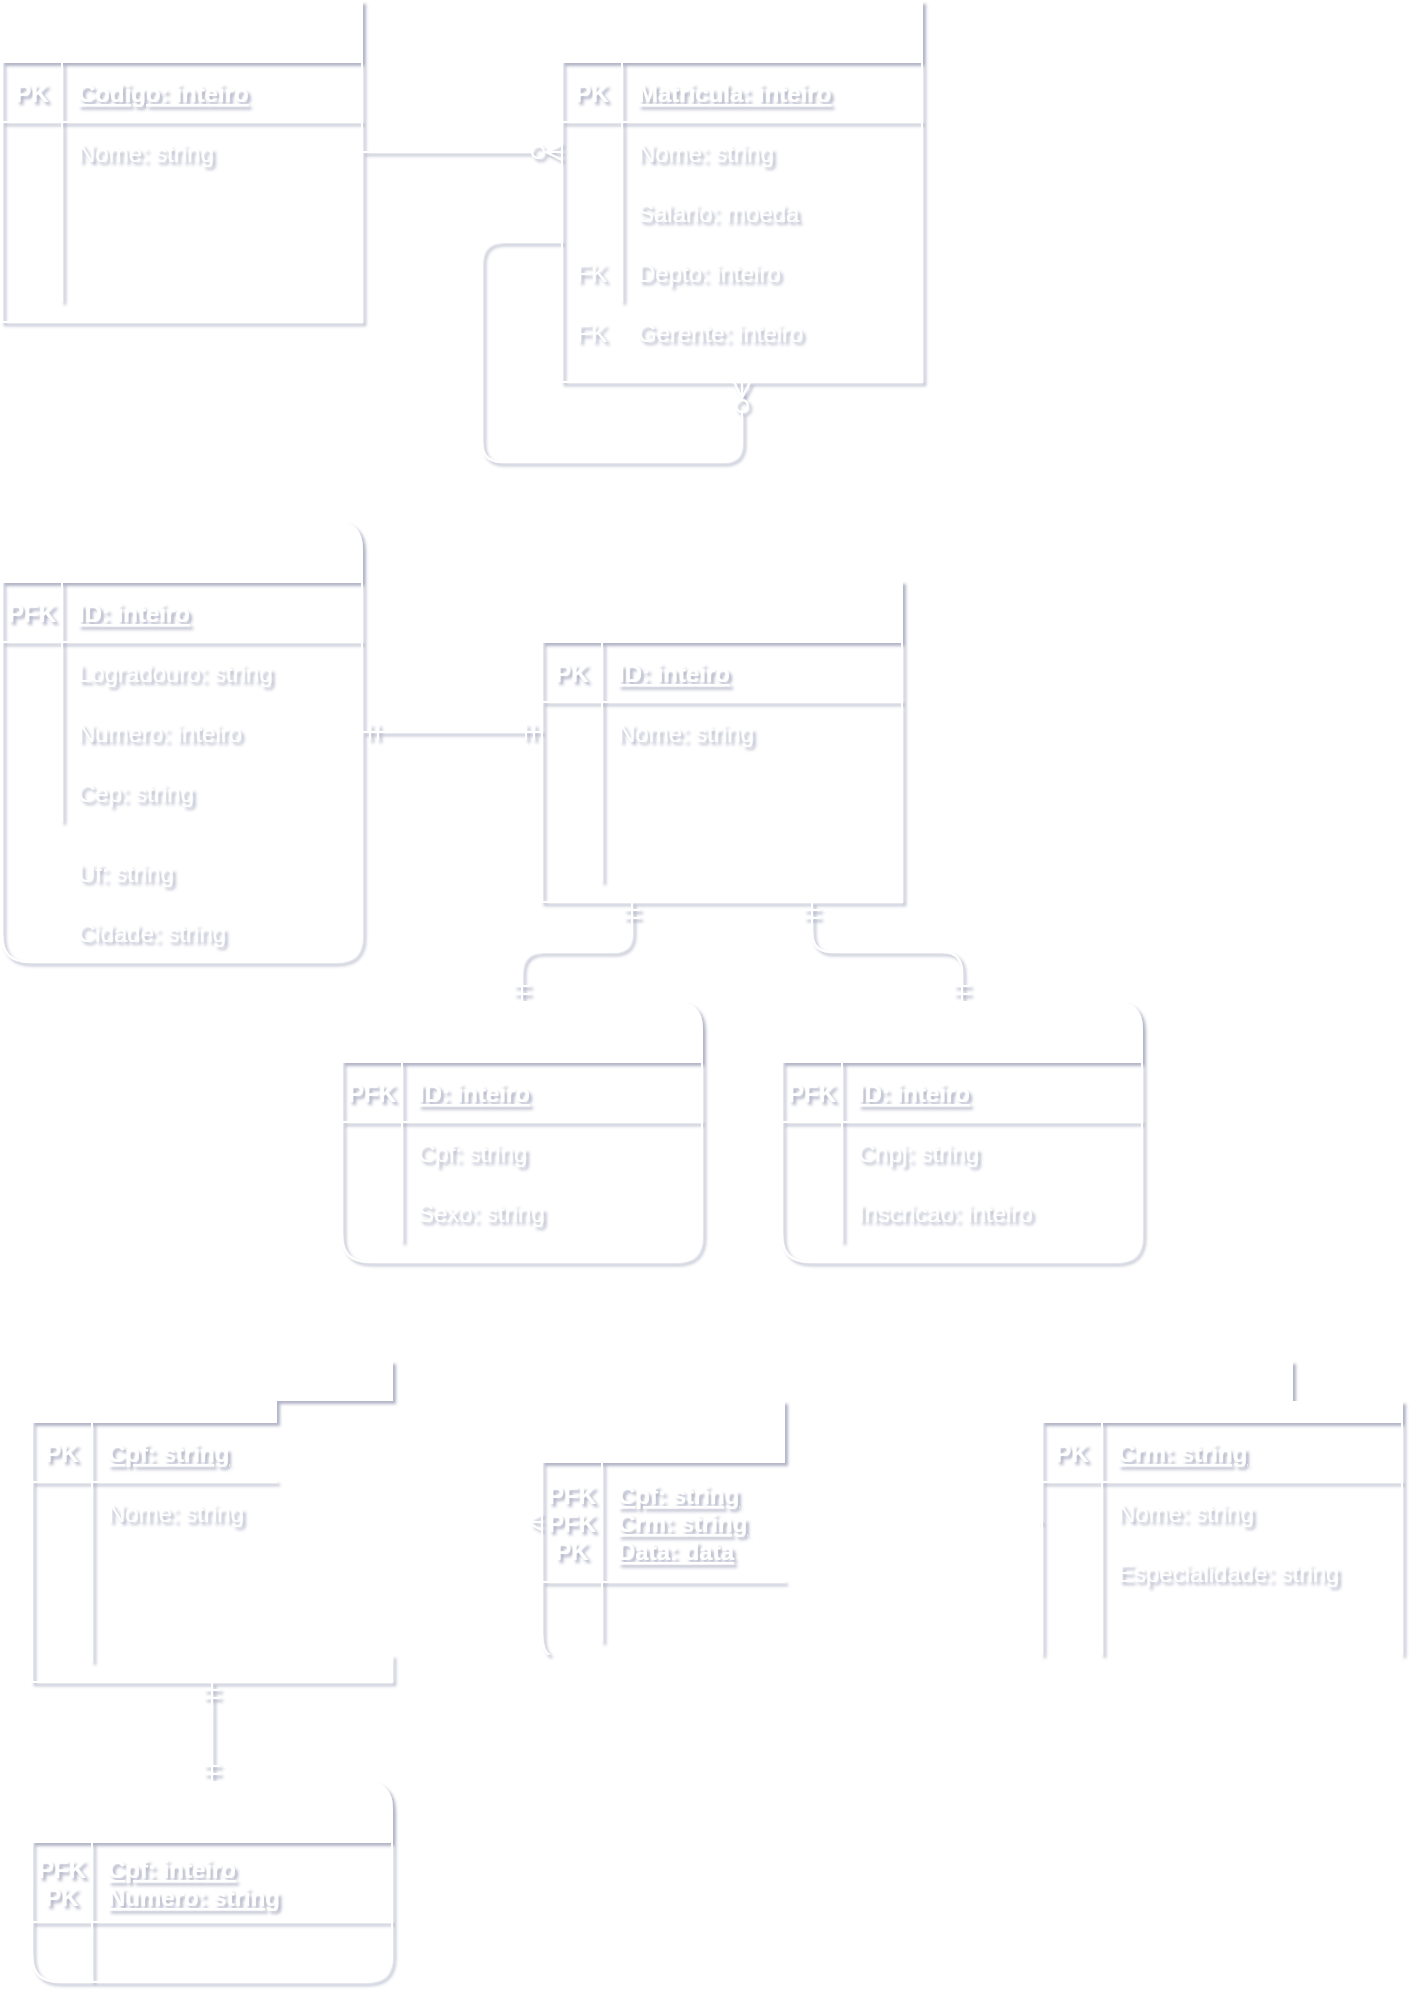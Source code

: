 <mxfile version="15.5.8" type="github">
  <diagram id="R2lEEEUBdFMjLlhIrx00" name="Page-1">
    <mxGraphModel dx="760" dy="457" grid="1" gridSize="10" guides="1" tooltips="1" connect="1" arrows="1" fold="1" page="1" pageScale="1" pageWidth="850" pageHeight="1100" math="0" shadow="1" extFonts="Permanent Marker^https://fonts.googleapis.com/css?family=Permanent+Marker">
      <root>
        <mxCell id="0" />
        <mxCell id="1" parent="0" />
        <mxCell id="eKidTHq2oTZ9op9PyYR--29" value="Departamento" style="shape=table;startSize=30;container=1;collapsible=1;childLayout=tableLayout;fixedRows=1;rowLines=0;fontStyle=1;align=center;resizeLast=1;rounded=0;sketch=0;strokeColor=#FFFFFF;fontColor=#FFFFFF;" vertex="1" parent="1">
          <mxGeometry x="30" y="20" width="180" height="160" as="geometry" />
        </mxCell>
        <mxCell id="eKidTHq2oTZ9op9PyYR--30" value="" style="shape=partialRectangle;collapsible=0;dropTarget=0;pointerEvents=0;fillColor=none;top=0;left=0;bottom=1;right=0;points=[[0,0.5],[1,0.5]];portConstraint=eastwest;rounded=0;sketch=0;strokeColor=#FFFFFF;" vertex="1" parent="eKidTHq2oTZ9op9PyYR--29">
          <mxGeometry y="30" width="180" height="30" as="geometry" />
        </mxCell>
        <mxCell id="eKidTHq2oTZ9op9PyYR--31" value="PK" style="shape=partialRectangle;connectable=0;fillColor=none;top=0;left=0;bottom=0;right=0;fontStyle=1;overflow=hidden;rounded=0;sketch=0;fontColor=#FFFFFF;" vertex="1" parent="eKidTHq2oTZ9op9PyYR--30">
          <mxGeometry width="30" height="30" as="geometry">
            <mxRectangle width="30" height="30" as="alternateBounds" />
          </mxGeometry>
        </mxCell>
        <mxCell id="eKidTHq2oTZ9op9PyYR--32" value="Codigo: inteiro" style="shape=partialRectangle;connectable=0;fillColor=none;top=0;left=0;bottom=0;right=0;align=left;spacingLeft=6;fontStyle=5;overflow=hidden;rounded=0;sketch=0;fontColor=#FFFFFF;" vertex="1" parent="eKidTHq2oTZ9op9PyYR--30">
          <mxGeometry x="30" width="150" height="30" as="geometry">
            <mxRectangle width="150" height="30" as="alternateBounds" />
          </mxGeometry>
        </mxCell>
        <mxCell id="eKidTHq2oTZ9op9PyYR--33" value="" style="shape=partialRectangle;collapsible=0;dropTarget=0;pointerEvents=0;fillColor=none;top=0;left=0;bottom=0;right=0;points=[[0,0.5],[1,0.5]];portConstraint=eastwest;rounded=0;sketch=0;" vertex="1" parent="eKidTHq2oTZ9op9PyYR--29">
          <mxGeometry y="60" width="180" height="30" as="geometry" />
        </mxCell>
        <mxCell id="eKidTHq2oTZ9op9PyYR--34" value="" style="shape=partialRectangle;connectable=0;fillColor=none;top=0;left=0;bottom=0;right=0;editable=1;overflow=hidden;rounded=0;sketch=0;" vertex="1" parent="eKidTHq2oTZ9op9PyYR--33">
          <mxGeometry width="30" height="30" as="geometry">
            <mxRectangle width="30" height="30" as="alternateBounds" />
          </mxGeometry>
        </mxCell>
        <mxCell id="eKidTHq2oTZ9op9PyYR--35" value="Nome: string" style="shape=partialRectangle;connectable=0;fillColor=none;top=0;left=0;bottom=0;right=0;align=left;spacingLeft=6;overflow=hidden;rounded=0;sketch=0;fontColor=#FFFFFF;" vertex="1" parent="eKidTHq2oTZ9op9PyYR--33">
          <mxGeometry x="30" width="150" height="30" as="geometry">
            <mxRectangle width="150" height="30" as="alternateBounds" />
          </mxGeometry>
        </mxCell>
        <mxCell id="eKidTHq2oTZ9op9PyYR--36" value="" style="shape=partialRectangle;collapsible=0;dropTarget=0;pointerEvents=0;fillColor=none;top=0;left=0;bottom=0;right=0;points=[[0,0.5],[1,0.5]];portConstraint=eastwest;rounded=0;sketch=0;" vertex="1" parent="eKidTHq2oTZ9op9PyYR--29">
          <mxGeometry y="90" width="180" height="30" as="geometry" />
        </mxCell>
        <mxCell id="eKidTHq2oTZ9op9PyYR--37" value="" style="shape=partialRectangle;connectable=0;fillColor=none;top=0;left=0;bottom=0;right=0;editable=1;overflow=hidden;rounded=0;sketch=0;" vertex="1" parent="eKidTHq2oTZ9op9PyYR--36">
          <mxGeometry width="30" height="30" as="geometry">
            <mxRectangle width="30" height="30" as="alternateBounds" />
          </mxGeometry>
        </mxCell>
        <mxCell id="eKidTHq2oTZ9op9PyYR--38" value="" style="shape=partialRectangle;connectable=0;fillColor=none;top=0;left=0;bottom=0;right=0;align=left;spacingLeft=6;overflow=hidden;rounded=0;sketch=0;fontColor=#FFFFFF;" vertex="1" parent="eKidTHq2oTZ9op9PyYR--36">
          <mxGeometry x="30" width="150" height="30" as="geometry">
            <mxRectangle width="150" height="30" as="alternateBounds" />
          </mxGeometry>
        </mxCell>
        <mxCell id="eKidTHq2oTZ9op9PyYR--39" value="" style="shape=partialRectangle;collapsible=0;dropTarget=0;pointerEvents=0;fillColor=none;top=0;left=0;bottom=0;right=0;points=[[0,0.5],[1,0.5]];portConstraint=eastwest;rounded=0;sketch=0;" vertex="1" parent="eKidTHq2oTZ9op9PyYR--29">
          <mxGeometry y="120" width="180" height="30" as="geometry" />
        </mxCell>
        <mxCell id="eKidTHq2oTZ9op9PyYR--40" value="" style="shape=partialRectangle;connectable=0;fillColor=none;top=0;left=0;bottom=0;right=0;editable=1;overflow=hidden;rounded=0;sketch=0;" vertex="1" parent="eKidTHq2oTZ9op9PyYR--39">
          <mxGeometry width="30" height="30" as="geometry">
            <mxRectangle width="30" height="30" as="alternateBounds" />
          </mxGeometry>
        </mxCell>
        <mxCell id="eKidTHq2oTZ9op9PyYR--41" value="" style="shape=partialRectangle;connectable=0;fillColor=none;top=0;left=0;bottom=0;right=0;align=left;spacingLeft=6;overflow=hidden;rounded=0;sketch=0;fontColor=#FFFFFF;" vertex="1" parent="eKidTHq2oTZ9op9PyYR--39">
          <mxGeometry x="30" width="150" height="30" as="geometry">
            <mxRectangle width="150" height="30" as="alternateBounds" />
          </mxGeometry>
        </mxCell>
        <mxCell id="eKidTHq2oTZ9op9PyYR--42" value="Funcionario" style="shape=table;startSize=30;container=1;collapsible=1;childLayout=tableLayout;fixedRows=1;rowLines=0;fontStyle=1;align=center;resizeLast=1;rounded=0;sketch=0;strokeColor=#FFFFFF;fontColor=#FFFFFF;" vertex="1" parent="1">
          <mxGeometry x="310" y="20" width="180" height="190" as="geometry" />
        </mxCell>
        <mxCell id="eKidTHq2oTZ9op9PyYR--43" value="" style="shape=partialRectangle;collapsible=0;dropTarget=0;pointerEvents=0;fillColor=none;top=0;left=0;bottom=1;right=0;points=[[0,0.5],[1,0.5]];portConstraint=eastwest;rounded=0;sketch=0;strokeColor=#FFFFFF;" vertex="1" parent="eKidTHq2oTZ9op9PyYR--42">
          <mxGeometry y="30" width="180" height="30" as="geometry" />
        </mxCell>
        <mxCell id="eKidTHq2oTZ9op9PyYR--44" value="PK" style="shape=partialRectangle;connectable=0;fillColor=none;top=0;left=0;bottom=0;right=0;fontStyle=1;overflow=hidden;rounded=0;sketch=0;fontColor=#FFFFFF;" vertex="1" parent="eKidTHq2oTZ9op9PyYR--43">
          <mxGeometry width="30" height="30" as="geometry">
            <mxRectangle width="30" height="30" as="alternateBounds" />
          </mxGeometry>
        </mxCell>
        <mxCell id="eKidTHq2oTZ9op9PyYR--45" value="Matricula: inteiro" style="shape=partialRectangle;connectable=0;fillColor=none;top=0;left=0;bottom=0;right=0;align=left;spacingLeft=6;fontStyle=5;overflow=hidden;rounded=0;sketch=0;fontColor=#FFFFFF;" vertex="1" parent="eKidTHq2oTZ9op9PyYR--43">
          <mxGeometry x="30" width="150" height="30" as="geometry">
            <mxRectangle width="150" height="30" as="alternateBounds" />
          </mxGeometry>
        </mxCell>
        <mxCell id="eKidTHq2oTZ9op9PyYR--46" value="" style="shape=partialRectangle;collapsible=0;dropTarget=0;pointerEvents=0;fillColor=none;top=0;left=0;bottom=0;right=0;points=[[0,0.5],[1,0.5]];portConstraint=eastwest;rounded=0;sketch=0;" vertex="1" parent="eKidTHq2oTZ9op9PyYR--42">
          <mxGeometry y="60" width="180" height="30" as="geometry" />
        </mxCell>
        <mxCell id="eKidTHq2oTZ9op9PyYR--47" value="" style="shape=partialRectangle;connectable=0;fillColor=none;top=0;left=0;bottom=0;right=0;editable=1;overflow=hidden;rounded=0;sketch=0;" vertex="1" parent="eKidTHq2oTZ9op9PyYR--46">
          <mxGeometry width="30" height="30" as="geometry">
            <mxRectangle width="30" height="30" as="alternateBounds" />
          </mxGeometry>
        </mxCell>
        <mxCell id="eKidTHq2oTZ9op9PyYR--48" value="Nome: string" style="shape=partialRectangle;connectable=0;fillColor=none;top=0;left=0;bottom=0;right=0;align=left;spacingLeft=6;overflow=hidden;rounded=0;sketch=0;fontColor=#FFFFFF;" vertex="1" parent="eKidTHq2oTZ9op9PyYR--46">
          <mxGeometry x="30" width="150" height="30" as="geometry">
            <mxRectangle width="150" height="30" as="alternateBounds" />
          </mxGeometry>
        </mxCell>
        <mxCell id="eKidTHq2oTZ9op9PyYR--49" value="" style="shape=partialRectangle;collapsible=0;dropTarget=0;pointerEvents=0;fillColor=none;top=0;left=0;bottom=0;right=0;points=[[0,0.5],[1,0.5]];portConstraint=eastwest;rounded=0;sketch=0;" vertex="1" parent="eKidTHq2oTZ9op9PyYR--42">
          <mxGeometry y="90" width="180" height="30" as="geometry" />
        </mxCell>
        <mxCell id="eKidTHq2oTZ9op9PyYR--50" value="" style="shape=partialRectangle;connectable=0;fillColor=none;top=0;left=0;bottom=0;right=0;editable=1;overflow=hidden;rounded=0;sketch=0;" vertex="1" parent="eKidTHq2oTZ9op9PyYR--49">
          <mxGeometry width="30" height="30" as="geometry">
            <mxRectangle width="30" height="30" as="alternateBounds" />
          </mxGeometry>
        </mxCell>
        <mxCell id="eKidTHq2oTZ9op9PyYR--51" value="Salario: moeda" style="shape=partialRectangle;connectable=0;fillColor=none;top=0;left=0;bottom=0;right=0;align=left;spacingLeft=6;overflow=hidden;rounded=0;sketch=0;fontColor=#FFFFFF;" vertex="1" parent="eKidTHq2oTZ9op9PyYR--49">
          <mxGeometry x="30" width="150" height="30" as="geometry">
            <mxRectangle width="150" height="30" as="alternateBounds" />
          </mxGeometry>
        </mxCell>
        <mxCell id="eKidTHq2oTZ9op9PyYR--52" value="" style="shape=partialRectangle;collapsible=0;dropTarget=0;pointerEvents=0;fillColor=none;top=0;left=0;bottom=0;right=0;points=[[0,0.5],[1,0.5]];portConstraint=eastwest;rounded=0;sketch=0;" vertex="1" parent="eKidTHq2oTZ9op9PyYR--42">
          <mxGeometry y="120" width="180" height="30" as="geometry" />
        </mxCell>
        <mxCell id="eKidTHq2oTZ9op9PyYR--53" value="" style="shape=partialRectangle;connectable=0;fillColor=none;top=0;left=0;bottom=0;right=0;editable=1;overflow=hidden;rounded=0;sketch=0;" vertex="1" parent="eKidTHq2oTZ9op9PyYR--52">
          <mxGeometry width="30" height="30" as="geometry">
            <mxRectangle width="30" height="30" as="alternateBounds" />
          </mxGeometry>
        </mxCell>
        <mxCell id="eKidTHq2oTZ9op9PyYR--54" value="Depto: inteiro" style="shape=partialRectangle;connectable=0;fillColor=none;top=0;left=0;bottom=0;right=0;align=left;spacingLeft=6;overflow=hidden;rounded=0;sketch=0;fontColor=#FFFFFF;" vertex="1" parent="eKidTHq2oTZ9op9PyYR--52">
          <mxGeometry x="30" width="150" height="30" as="geometry">
            <mxRectangle width="150" height="30" as="alternateBounds" />
          </mxGeometry>
        </mxCell>
        <mxCell id="eKidTHq2oTZ9op9PyYR--55" value="" style="edgeStyle=entityRelationEdgeStyle;fontSize=12;html=1;endArrow=ERzeroToMany;rounded=1;sketch=0;fontColor=#FFFFFF;curved=0;strokeColor=#FFFFFF;exitX=1;exitY=0.5;exitDx=0;exitDy=0;entryX=0;entryY=0.5;entryDx=0;entryDy=0;endFill=0;" edge="1" parent="1" source="eKidTHq2oTZ9op9PyYR--33" target="eKidTHq2oTZ9op9PyYR--46">
          <mxGeometry width="100" height="100" relative="1" as="geometry">
            <mxPoint x="240" y="140" as="sourcePoint" />
            <mxPoint x="340" y="40" as="targetPoint" />
          </mxGeometry>
        </mxCell>
        <mxCell id="eKidTHq2oTZ9op9PyYR--56" value="FK" style="shape=partialRectangle;connectable=0;fillColor=none;top=0;left=0;bottom=0;right=0;fontStyle=0;overflow=hidden;rounded=0;sketch=0;fontColor=#FFFFFF;" vertex="1" parent="1">
          <mxGeometry x="310" y="140" width="30" height="30" as="geometry">
            <mxRectangle width="30" height="30" as="alternateBounds" />
          </mxGeometry>
        </mxCell>
        <mxCell id="eKidTHq2oTZ9op9PyYR--57" value="" style="edgeStyle=orthogonalEdgeStyle;fontSize=12;html=1;endArrow=ERzeroToMany;rounded=1;sketch=0;fontColor=#FFFFFF;strokeColor=#FFFFFF;entryX=0.5;entryY=1;entryDx=0;entryDy=0;endFill=0;" edge="1" parent="1" target="eKidTHq2oTZ9op9PyYR--42">
          <mxGeometry width="100" height="100" relative="1" as="geometry">
            <mxPoint x="310" y="140" as="sourcePoint" />
            <mxPoint x="390" y="220" as="targetPoint" />
            <Array as="points">
              <mxPoint x="270" y="140" />
              <mxPoint x="270" y="250" />
              <mxPoint x="400" y="250" />
            </Array>
          </mxGeometry>
        </mxCell>
        <mxCell id="eKidTHq2oTZ9op9PyYR--58" value="Gerente: inteiro" style="shape=partialRectangle;connectable=0;fillColor=none;top=0;left=0;bottom=0;right=0;align=left;spacingLeft=6;overflow=hidden;rounded=0;sketch=0;fontColor=#FFFFFF;" vertex="1" parent="1">
          <mxGeometry x="340" y="170" width="150" height="30" as="geometry">
            <mxRectangle width="150" height="30" as="alternateBounds" />
          </mxGeometry>
        </mxCell>
        <mxCell id="eKidTHq2oTZ9op9PyYR--59" value="FK" style="shape=partialRectangle;connectable=0;fillColor=none;top=0;left=0;bottom=0;right=0;fontStyle=0;overflow=hidden;rounded=0;sketch=0;fontColor=#FFFFFF;" vertex="1" parent="1">
          <mxGeometry x="310" y="170" width="30" height="30" as="geometry">
            <mxRectangle width="30" height="30" as="alternateBounds" />
          </mxGeometry>
        </mxCell>
        <mxCell id="eKidTHq2oTZ9op9PyYR--60" value="Endereco" style="shape=table;startSize=30;container=1;collapsible=1;childLayout=tableLayout;fixedRows=1;rowLines=0;fontStyle=1;align=center;resizeLast=1;rounded=1;sketch=0;strokeColor=#FFFFFF;fontColor=#FFFFFF;" vertex="1" parent="1">
          <mxGeometry x="30" y="280" width="180" height="220" as="geometry" />
        </mxCell>
        <mxCell id="eKidTHq2oTZ9op9PyYR--61" value="" style="shape=partialRectangle;collapsible=0;dropTarget=0;pointerEvents=0;fillColor=none;top=0;left=0;bottom=1;right=0;points=[[0,0.5],[1,0.5]];portConstraint=eastwest;rounded=0;sketch=0;strokeColor=#FFFFFF;" vertex="1" parent="eKidTHq2oTZ9op9PyYR--60">
          <mxGeometry y="30" width="180" height="30" as="geometry" />
        </mxCell>
        <mxCell id="eKidTHq2oTZ9op9PyYR--62" value="PFK" style="shape=partialRectangle;connectable=0;fillColor=none;top=0;left=0;bottom=0;right=0;fontStyle=1;overflow=hidden;rounded=0;sketch=0;fontColor=#FFFFFF;" vertex="1" parent="eKidTHq2oTZ9op9PyYR--61">
          <mxGeometry width="30" height="30" as="geometry">
            <mxRectangle width="30" height="30" as="alternateBounds" />
          </mxGeometry>
        </mxCell>
        <mxCell id="eKidTHq2oTZ9op9PyYR--63" value="ID: inteiro" style="shape=partialRectangle;connectable=0;fillColor=none;top=0;left=0;bottom=0;right=0;align=left;spacingLeft=6;fontStyle=5;overflow=hidden;rounded=0;sketch=0;fontColor=#FFFFFF;" vertex="1" parent="eKidTHq2oTZ9op9PyYR--61">
          <mxGeometry x="30" width="150" height="30" as="geometry">
            <mxRectangle width="150" height="30" as="alternateBounds" />
          </mxGeometry>
        </mxCell>
        <mxCell id="eKidTHq2oTZ9op9PyYR--64" value="" style="shape=partialRectangle;collapsible=0;dropTarget=0;pointerEvents=0;fillColor=none;top=0;left=0;bottom=0;right=0;points=[[0,0.5],[1,0.5]];portConstraint=eastwest;rounded=0;sketch=0;" vertex="1" parent="eKidTHq2oTZ9op9PyYR--60">
          <mxGeometry y="60" width="180" height="30" as="geometry" />
        </mxCell>
        <mxCell id="eKidTHq2oTZ9op9PyYR--65" value="" style="shape=partialRectangle;connectable=0;fillColor=none;top=0;left=0;bottom=0;right=0;editable=1;overflow=hidden;rounded=0;sketch=0;" vertex="1" parent="eKidTHq2oTZ9op9PyYR--64">
          <mxGeometry width="30" height="30" as="geometry">
            <mxRectangle width="30" height="30" as="alternateBounds" />
          </mxGeometry>
        </mxCell>
        <mxCell id="eKidTHq2oTZ9op9PyYR--66" value="Logradouro: string" style="shape=partialRectangle;connectable=0;fillColor=none;top=0;left=0;bottom=0;right=0;align=left;spacingLeft=6;overflow=hidden;rounded=0;sketch=0;fontColor=#FFFFFF;" vertex="1" parent="eKidTHq2oTZ9op9PyYR--64">
          <mxGeometry x="30" width="150" height="30" as="geometry">
            <mxRectangle width="150" height="30" as="alternateBounds" />
          </mxGeometry>
        </mxCell>
        <mxCell id="eKidTHq2oTZ9op9PyYR--67" value="" style="shape=partialRectangle;collapsible=0;dropTarget=0;pointerEvents=0;fillColor=none;top=0;left=0;bottom=0;right=0;points=[[0,0.5],[1,0.5]];portConstraint=eastwest;rounded=0;sketch=0;" vertex="1" parent="eKidTHq2oTZ9op9PyYR--60">
          <mxGeometry y="90" width="180" height="30" as="geometry" />
        </mxCell>
        <mxCell id="eKidTHq2oTZ9op9PyYR--68" value="" style="shape=partialRectangle;connectable=0;fillColor=none;top=0;left=0;bottom=0;right=0;editable=1;overflow=hidden;rounded=0;sketch=0;" vertex="1" parent="eKidTHq2oTZ9op9PyYR--67">
          <mxGeometry width="30" height="30" as="geometry">
            <mxRectangle width="30" height="30" as="alternateBounds" />
          </mxGeometry>
        </mxCell>
        <mxCell id="eKidTHq2oTZ9op9PyYR--69" value="Numero: inteiro" style="shape=partialRectangle;connectable=0;fillColor=none;top=0;left=0;bottom=0;right=0;align=left;spacingLeft=6;overflow=hidden;rounded=0;sketch=0;fontColor=#FFFFFF;" vertex="1" parent="eKidTHq2oTZ9op9PyYR--67">
          <mxGeometry x="30" width="150" height="30" as="geometry">
            <mxRectangle width="150" height="30" as="alternateBounds" />
          </mxGeometry>
        </mxCell>
        <mxCell id="eKidTHq2oTZ9op9PyYR--70" value="" style="shape=partialRectangle;collapsible=0;dropTarget=0;pointerEvents=0;fillColor=none;top=0;left=0;bottom=0;right=0;points=[[0,0.5],[1,0.5]];portConstraint=eastwest;rounded=0;sketch=0;" vertex="1" parent="eKidTHq2oTZ9op9PyYR--60">
          <mxGeometry y="120" width="180" height="30" as="geometry" />
        </mxCell>
        <mxCell id="eKidTHq2oTZ9op9PyYR--71" value="" style="shape=partialRectangle;connectable=0;fillColor=none;top=0;left=0;bottom=0;right=0;editable=1;overflow=hidden;rounded=0;sketch=0;" vertex="1" parent="eKidTHq2oTZ9op9PyYR--70">
          <mxGeometry width="30" height="30" as="geometry">
            <mxRectangle width="30" height="30" as="alternateBounds" />
          </mxGeometry>
        </mxCell>
        <mxCell id="eKidTHq2oTZ9op9PyYR--72" value="Cep: string" style="shape=partialRectangle;connectable=0;fillColor=none;top=0;left=0;bottom=0;right=0;align=left;spacingLeft=6;overflow=hidden;rounded=0;sketch=0;fontColor=#FFFFFF;" vertex="1" parent="eKidTHq2oTZ9op9PyYR--70">
          <mxGeometry x="30" width="150" height="30" as="geometry">
            <mxRectangle width="150" height="30" as="alternateBounds" />
          </mxGeometry>
        </mxCell>
        <mxCell id="eKidTHq2oTZ9op9PyYR--73" value="Uf: string" style="shape=partialRectangle;connectable=0;fillColor=none;top=0;left=0;bottom=0;right=0;align=left;spacingLeft=6;overflow=hidden;rounded=0;sketch=0;fontColor=#FFFFFF;" vertex="1" parent="1">
          <mxGeometry x="60" y="440" width="150" height="30" as="geometry">
            <mxRectangle width="150" height="30" as="alternateBounds" />
          </mxGeometry>
        </mxCell>
        <mxCell id="eKidTHq2oTZ9op9PyYR--74" value="Cidade: string" style="shape=partialRectangle;connectable=0;fillColor=none;top=0;left=0;bottom=0;right=0;align=left;spacingLeft=6;overflow=hidden;rounded=0;sketch=0;fontColor=#FFFFFF;" vertex="1" parent="1">
          <mxGeometry x="60" y="470" width="150" height="30" as="geometry">
            <mxRectangle width="150" height="30" as="alternateBounds" />
          </mxGeometry>
        </mxCell>
        <mxCell id="eKidTHq2oTZ9op9PyYR--76" value="Pessoa" style="shape=table;startSize=30;container=1;collapsible=1;childLayout=tableLayout;fixedRows=1;rowLines=0;fontStyle=1;align=center;resizeLast=1;rounded=0;sketch=0;strokeColor=#FFFFFF;fontColor=#FFFFFF;" vertex="1" parent="1">
          <mxGeometry x="300" y="310" width="180" height="160" as="geometry" />
        </mxCell>
        <mxCell id="eKidTHq2oTZ9op9PyYR--77" value="" style="shape=partialRectangle;collapsible=0;dropTarget=0;pointerEvents=0;fillColor=none;top=0;left=0;bottom=1;right=0;points=[[0,0.5],[1,0.5]];portConstraint=eastwest;rounded=0;sketch=0;strokeColor=#FFFFFF;" vertex="1" parent="eKidTHq2oTZ9op9PyYR--76">
          <mxGeometry y="30" width="180" height="30" as="geometry" />
        </mxCell>
        <mxCell id="eKidTHq2oTZ9op9PyYR--78" value="PK" style="shape=partialRectangle;connectable=0;fillColor=none;top=0;left=0;bottom=0;right=0;fontStyle=1;overflow=hidden;rounded=0;sketch=0;fontColor=#FFFFFF;" vertex="1" parent="eKidTHq2oTZ9op9PyYR--77">
          <mxGeometry width="30" height="30" as="geometry">
            <mxRectangle width="30" height="30" as="alternateBounds" />
          </mxGeometry>
        </mxCell>
        <mxCell id="eKidTHq2oTZ9op9PyYR--79" value="ID: inteiro" style="shape=partialRectangle;connectable=0;fillColor=none;top=0;left=0;bottom=0;right=0;align=left;spacingLeft=6;fontStyle=5;overflow=hidden;rounded=0;sketch=0;fontColor=#FFFFFF;" vertex="1" parent="eKidTHq2oTZ9op9PyYR--77">
          <mxGeometry x="30" width="150" height="30" as="geometry">
            <mxRectangle width="150" height="30" as="alternateBounds" />
          </mxGeometry>
        </mxCell>
        <mxCell id="eKidTHq2oTZ9op9PyYR--80" value="" style="shape=partialRectangle;collapsible=0;dropTarget=0;pointerEvents=0;fillColor=none;top=0;left=0;bottom=0;right=0;points=[[0,0.5],[1,0.5]];portConstraint=eastwest;rounded=0;sketch=0;" vertex="1" parent="eKidTHq2oTZ9op9PyYR--76">
          <mxGeometry y="60" width="180" height="30" as="geometry" />
        </mxCell>
        <mxCell id="eKidTHq2oTZ9op9PyYR--81" value="" style="shape=partialRectangle;connectable=0;fillColor=none;top=0;left=0;bottom=0;right=0;editable=1;overflow=hidden;rounded=0;sketch=0;" vertex="1" parent="eKidTHq2oTZ9op9PyYR--80">
          <mxGeometry width="30" height="30" as="geometry">
            <mxRectangle width="30" height="30" as="alternateBounds" />
          </mxGeometry>
        </mxCell>
        <mxCell id="eKidTHq2oTZ9op9PyYR--82" value="Nome: string" style="shape=partialRectangle;connectable=0;fillColor=none;top=0;left=0;bottom=0;right=0;align=left;spacingLeft=6;overflow=hidden;rounded=0;sketch=0;fontColor=#FFFFFF;" vertex="1" parent="eKidTHq2oTZ9op9PyYR--80">
          <mxGeometry x="30" width="150" height="30" as="geometry">
            <mxRectangle width="150" height="30" as="alternateBounds" />
          </mxGeometry>
        </mxCell>
        <mxCell id="eKidTHq2oTZ9op9PyYR--83" value="" style="shape=partialRectangle;collapsible=0;dropTarget=0;pointerEvents=0;fillColor=none;top=0;left=0;bottom=0;right=0;points=[[0,0.5],[1,0.5]];portConstraint=eastwest;rounded=0;sketch=0;" vertex="1" parent="eKidTHq2oTZ9op9PyYR--76">
          <mxGeometry y="90" width="180" height="30" as="geometry" />
        </mxCell>
        <mxCell id="eKidTHq2oTZ9op9PyYR--84" value="" style="shape=partialRectangle;connectable=0;fillColor=none;top=0;left=0;bottom=0;right=0;editable=1;overflow=hidden;rounded=0;sketch=0;" vertex="1" parent="eKidTHq2oTZ9op9PyYR--83">
          <mxGeometry width="30" height="30" as="geometry">
            <mxRectangle width="30" height="30" as="alternateBounds" />
          </mxGeometry>
        </mxCell>
        <mxCell id="eKidTHq2oTZ9op9PyYR--85" value="" style="shape=partialRectangle;connectable=0;fillColor=none;top=0;left=0;bottom=0;right=0;align=left;spacingLeft=6;overflow=hidden;rounded=0;sketch=0;fontColor=#FFFFFF;" vertex="1" parent="eKidTHq2oTZ9op9PyYR--83">
          <mxGeometry x="30" width="150" height="30" as="geometry">
            <mxRectangle width="150" height="30" as="alternateBounds" />
          </mxGeometry>
        </mxCell>
        <mxCell id="eKidTHq2oTZ9op9PyYR--86" value="" style="shape=partialRectangle;collapsible=0;dropTarget=0;pointerEvents=0;fillColor=none;top=0;left=0;bottom=0;right=0;points=[[0,0.5],[1,0.5]];portConstraint=eastwest;rounded=0;sketch=0;" vertex="1" parent="eKidTHq2oTZ9op9PyYR--76">
          <mxGeometry y="120" width="180" height="30" as="geometry" />
        </mxCell>
        <mxCell id="eKidTHq2oTZ9op9PyYR--87" value="" style="shape=partialRectangle;connectable=0;fillColor=none;top=0;left=0;bottom=0;right=0;editable=1;overflow=hidden;rounded=0;sketch=0;" vertex="1" parent="eKidTHq2oTZ9op9PyYR--86">
          <mxGeometry width="30" height="30" as="geometry">
            <mxRectangle width="30" height="30" as="alternateBounds" />
          </mxGeometry>
        </mxCell>
        <mxCell id="eKidTHq2oTZ9op9PyYR--88" value="" style="shape=partialRectangle;connectable=0;fillColor=none;top=0;left=0;bottom=0;right=0;align=left;spacingLeft=6;overflow=hidden;rounded=0;sketch=0;fontColor=#FFFFFF;" vertex="1" parent="eKidTHq2oTZ9op9PyYR--86">
          <mxGeometry x="30" width="150" height="30" as="geometry">
            <mxRectangle width="150" height="30" as="alternateBounds" />
          </mxGeometry>
        </mxCell>
        <mxCell id="eKidTHq2oTZ9op9PyYR--89" value="" style="edgeStyle=entityRelationEdgeStyle;fontSize=12;html=1;endArrow=ERmandOne;startArrow=ERmandOne;rounded=1;sketch=0;fontColor=#FFFFFF;strokeColor=#FFFFFF;exitX=1;exitY=0.5;exitDx=0;exitDy=0;" edge="1" parent="1" source="eKidTHq2oTZ9op9PyYR--67" target="eKidTHq2oTZ9op9PyYR--80">
          <mxGeometry width="100" height="100" relative="1" as="geometry">
            <mxPoint x="90" y="330" as="sourcePoint" />
            <mxPoint x="190" y="230" as="targetPoint" />
          </mxGeometry>
        </mxCell>
        <mxCell id="eKidTHq2oTZ9op9PyYR--90" value="Fisica" style="shape=table;startSize=30;container=1;collapsible=1;childLayout=tableLayout;fixedRows=1;rowLines=0;fontStyle=1;align=center;resizeLast=1;rounded=1;sketch=0;strokeColor=#FFFFFF;fontColor=#FFFFFF;" vertex="1" parent="1">
          <mxGeometry x="200" y="520" width="180" height="130" as="geometry" />
        </mxCell>
        <mxCell id="eKidTHq2oTZ9op9PyYR--91" value="" style="shape=partialRectangle;collapsible=0;dropTarget=0;pointerEvents=0;fillColor=none;top=0;left=0;bottom=1;right=0;points=[[0,0.5],[1,0.5]];portConstraint=eastwest;rounded=0;sketch=0;strokeColor=#FFFFFF;" vertex="1" parent="eKidTHq2oTZ9op9PyYR--90">
          <mxGeometry y="30" width="180" height="30" as="geometry" />
        </mxCell>
        <mxCell id="eKidTHq2oTZ9op9PyYR--92" value="PFK" style="shape=partialRectangle;connectable=0;fillColor=none;top=0;left=0;bottom=0;right=0;fontStyle=1;overflow=hidden;rounded=0;sketch=0;fontColor=#FFFFFF;" vertex="1" parent="eKidTHq2oTZ9op9PyYR--91">
          <mxGeometry width="30" height="30" as="geometry">
            <mxRectangle width="30" height="30" as="alternateBounds" />
          </mxGeometry>
        </mxCell>
        <mxCell id="eKidTHq2oTZ9op9PyYR--93" value="ID: inteiro" style="shape=partialRectangle;connectable=0;fillColor=none;top=0;left=0;bottom=0;right=0;align=left;spacingLeft=6;fontStyle=5;overflow=hidden;rounded=0;sketch=0;fontColor=#FFFFFF;" vertex="1" parent="eKidTHq2oTZ9op9PyYR--91">
          <mxGeometry x="30" width="150" height="30" as="geometry">
            <mxRectangle width="150" height="30" as="alternateBounds" />
          </mxGeometry>
        </mxCell>
        <mxCell id="eKidTHq2oTZ9op9PyYR--94" value="" style="shape=partialRectangle;collapsible=0;dropTarget=0;pointerEvents=0;fillColor=none;top=0;left=0;bottom=0;right=0;points=[[0,0.5],[1,0.5]];portConstraint=eastwest;rounded=0;sketch=0;" vertex="1" parent="eKidTHq2oTZ9op9PyYR--90">
          <mxGeometry y="60" width="180" height="30" as="geometry" />
        </mxCell>
        <mxCell id="eKidTHq2oTZ9op9PyYR--95" value="" style="shape=partialRectangle;connectable=0;fillColor=none;top=0;left=0;bottom=0;right=0;editable=1;overflow=hidden;rounded=0;sketch=0;" vertex="1" parent="eKidTHq2oTZ9op9PyYR--94">
          <mxGeometry width="30" height="30" as="geometry">
            <mxRectangle width="30" height="30" as="alternateBounds" />
          </mxGeometry>
        </mxCell>
        <mxCell id="eKidTHq2oTZ9op9PyYR--96" value="Cpf: string" style="shape=partialRectangle;connectable=0;fillColor=none;top=0;left=0;bottom=0;right=0;align=left;spacingLeft=6;overflow=hidden;rounded=0;sketch=0;fontColor=#FFFFFF;" vertex="1" parent="eKidTHq2oTZ9op9PyYR--94">
          <mxGeometry x="30" width="150" height="30" as="geometry">
            <mxRectangle width="150" height="30" as="alternateBounds" />
          </mxGeometry>
        </mxCell>
        <mxCell id="eKidTHq2oTZ9op9PyYR--97" value="" style="shape=partialRectangle;collapsible=0;dropTarget=0;pointerEvents=0;fillColor=none;top=0;left=0;bottom=0;right=0;points=[[0,0.5],[1,0.5]];portConstraint=eastwest;rounded=0;sketch=0;" vertex="1" parent="eKidTHq2oTZ9op9PyYR--90">
          <mxGeometry y="90" width="180" height="30" as="geometry" />
        </mxCell>
        <mxCell id="eKidTHq2oTZ9op9PyYR--98" value="" style="shape=partialRectangle;connectable=0;fillColor=none;top=0;left=0;bottom=0;right=0;editable=1;overflow=hidden;rounded=0;sketch=0;" vertex="1" parent="eKidTHq2oTZ9op9PyYR--97">
          <mxGeometry width="30" height="30" as="geometry">
            <mxRectangle width="30" height="30" as="alternateBounds" />
          </mxGeometry>
        </mxCell>
        <mxCell id="eKidTHq2oTZ9op9PyYR--99" value="Sexo: string" style="shape=partialRectangle;connectable=0;fillColor=none;top=0;left=0;bottom=0;right=0;align=left;spacingLeft=6;overflow=hidden;rounded=0;sketch=0;fontColor=#FFFFFF;" vertex="1" parent="eKidTHq2oTZ9op9PyYR--97">
          <mxGeometry x="30" width="150" height="30" as="geometry">
            <mxRectangle width="150" height="30" as="alternateBounds" />
          </mxGeometry>
        </mxCell>
        <mxCell id="eKidTHq2oTZ9op9PyYR--103" value="Juridica" style="shape=table;startSize=30;container=1;collapsible=1;childLayout=tableLayout;fixedRows=1;rowLines=0;fontStyle=1;align=center;resizeLast=1;rounded=1;sketch=0;strokeColor=#FFFFFF;fontColor=#FFFFFF;" vertex="1" parent="1">
          <mxGeometry x="420" y="520" width="180" height="130" as="geometry" />
        </mxCell>
        <mxCell id="eKidTHq2oTZ9op9PyYR--104" value="" style="shape=partialRectangle;collapsible=0;dropTarget=0;pointerEvents=0;fillColor=none;top=0;left=0;bottom=1;right=0;points=[[0,0.5],[1,0.5]];portConstraint=eastwest;rounded=0;sketch=0;strokeColor=#FFFFFF;" vertex="1" parent="eKidTHq2oTZ9op9PyYR--103">
          <mxGeometry y="30" width="180" height="30" as="geometry" />
        </mxCell>
        <mxCell id="eKidTHq2oTZ9op9PyYR--105" value="PFK" style="shape=partialRectangle;connectable=0;fillColor=none;top=0;left=0;bottom=0;right=0;fontStyle=1;overflow=hidden;rounded=0;sketch=0;fontColor=#FFFFFF;" vertex="1" parent="eKidTHq2oTZ9op9PyYR--104">
          <mxGeometry width="30" height="30" as="geometry">
            <mxRectangle width="30" height="30" as="alternateBounds" />
          </mxGeometry>
        </mxCell>
        <mxCell id="eKidTHq2oTZ9op9PyYR--106" value="ID: inteiro" style="shape=partialRectangle;connectable=0;fillColor=none;top=0;left=0;bottom=0;right=0;align=left;spacingLeft=6;fontStyle=5;overflow=hidden;rounded=0;sketch=0;fontColor=#FFFFFF;" vertex="1" parent="eKidTHq2oTZ9op9PyYR--104">
          <mxGeometry x="30" width="150" height="30" as="geometry">
            <mxRectangle width="150" height="30" as="alternateBounds" />
          </mxGeometry>
        </mxCell>
        <mxCell id="eKidTHq2oTZ9op9PyYR--107" value="" style="shape=partialRectangle;collapsible=0;dropTarget=0;pointerEvents=0;fillColor=none;top=0;left=0;bottom=0;right=0;points=[[0,0.5],[1,0.5]];portConstraint=eastwest;rounded=0;sketch=0;" vertex="1" parent="eKidTHq2oTZ9op9PyYR--103">
          <mxGeometry y="60" width="180" height="30" as="geometry" />
        </mxCell>
        <mxCell id="eKidTHq2oTZ9op9PyYR--108" value="" style="shape=partialRectangle;connectable=0;fillColor=none;top=0;left=0;bottom=0;right=0;editable=1;overflow=hidden;rounded=0;sketch=0;" vertex="1" parent="eKidTHq2oTZ9op9PyYR--107">
          <mxGeometry width="30" height="30" as="geometry">
            <mxRectangle width="30" height="30" as="alternateBounds" />
          </mxGeometry>
        </mxCell>
        <mxCell id="eKidTHq2oTZ9op9PyYR--109" value="Cnpj: string" style="shape=partialRectangle;connectable=0;fillColor=none;top=0;left=0;bottom=0;right=0;align=left;spacingLeft=6;overflow=hidden;rounded=0;sketch=0;fontColor=#FFFFFF;" vertex="1" parent="eKidTHq2oTZ9op9PyYR--107">
          <mxGeometry x="30" width="150" height="30" as="geometry">
            <mxRectangle width="150" height="30" as="alternateBounds" />
          </mxGeometry>
        </mxCell>
        <mxCell id="eKidTHq2oTZ9op9PyYR--110" value="" style="shape=partialRectangle;collapsible=0;dropTarget=0;pointerEvents=0;fillColor=none;top=0;left=0;bottom=0;right=0;points=[[0,0.5],[1,0.5]];portConstraint=eastwest;rounded=0;sketch=0;" vertex="1" parent="eKidTHq2oTZ9op9PyYR--103">
          <mxGeometry y="90" width="180" height="30" as="geometry" />
        </mxCell>
        <mxCell id="eKidTHq2oTZ9op9PyYR--111" value="" style="shape=partialRectangle;connectable=0;fillColor=none;top=0;left=0;bottom=0;right=0;editable=1;overflow=hidden;rounded=0;sketch=0;" vertex="1" parent="eKidTHq2oTZ9op9PyYR--110">
          <mxGeometry width="30" height="30" as="geometry">
            <mxRectangle width="30" height="30" as="alternateBounds" />
          </mxGeometry>
        </mxCell>
        <mxCell id="eKidTHq2oTZ9op9PyYR--112" value="Inscricao: inteiro" style="shape=partialRectangle;connectable=0;fillColor=none;top=0;left=0;bottom=0;right=0;align=left;spacingLeft=6;overflow=hidden;rounded=0;sketch=0;fontColor=#FFFFFF;" vertex="1" parent="eKidTHq2oTZ9op9PyYR--110">
          <mxGeometry x="30" width="150" height="30" as="geometry">
            <mxRectangle width="150" height="30" as="alternateBounds" />
          </mxGeometry>
        </mxCell>
        <mxCell id="eKidTHq2oTZ9op9PyYR--116" value="" style="fontSize=12;html=1;endArrow=ERmandOne;startArrow=ERmandOne;rounded=1;sketch=0;fontColor=#FFFFFF;strokeColor=#FFFFFF;exitX=0.5;exitY=0;exitDx=0;exitDy=0;entryX=0.25;entryY=1;entryDx=0;entryDy=0;edgeStyle=orthogonalEdgeStyle;" edge="1" parent="1" source="eKidTHq2oTZ9op9PyYR--90" target="eKidTHq2oTZ9op9PyYR--76">
          <mxGeometry width="100" height="100" relative="1" as="geometry">
            <mxPoint x="240" y="484.66" as="sourcePoint" />
            <mxPoint x="330" y="484.66" as="targetPoint" />
          </mxGeometry>
        </mxCell>
        <mxCell id="eKidTHq2oTZ9op9PyYR--117" value="" style="edgeStyle=orthogonalEdgeStyle;fontSize=12;html=1;endArrow=ERmandOne;startArrow=ERmandOne;rounded=1;sketch=0;fontColor=#FFFFFF;strokeColor=#FFFFFF;exitX=0.75;exitY=1;exitDx=0;exitDy=0;entryX=0.5;entryY=0;entryDx=0;entryDy=0;" edge="1" parent="1" source="eKidTHq2oTZ9op9PyYR--76" target="eKidTHq2oTZ9op9PyYR--103">
          <mxGeometry width="100" height="100" relative="1" as="geometry">
            <mxPoint x="465" y="499.31" as="sourcePoint" />
            <mxPoint x="555" y="499.31" as="targetPoint" />
          </mxGeometry>
        </mxCell>
        <mxCell id="eKidTHq2oTZ9op9PyYR--166" style="edgeStyle=none;rounded=1;sketch=0;orthogonalLoop=1;jettySize=auto;html=1;entryX=0;entryY=0.5;entryDx=0;entryDy=0;fontColor=#FFFFFF;endArrow=ERzeroToMany;endFill=0;strokeColor=#FFFFFF;" edge="1" parent="1" source="eKidTHq2oTZ9op9PyYR--118" target="eKidTHq2oTZ9op9PyYR--157">
          <mxGeometry relative="1" as="geometry" />
        </mxCell>
        <mxCell id="eKidTHq2oTZ9op9PyYR--118" value="Paciente" style="shape=table;startSize=30;container=1;collapsible=1;childLayout=tableLayout;fixedRows=1;rowLines=0;fontStyle=1;align=center;resizeLast=1;rounded=0;sketch=0;strokeColor=#FFFFFF;fontColor=#FFFFFF;" vertex="1" parent="1">
          <mxGeometry x="45" y="700" width="180" height="160" as="geometry" />
        </mxCell>
        <mxCell id="eKidTHq2oTZ9op9PyYR--119" value="" style="shape=partialRectangle;collapsible=0;dropTarget=0;pointerEvents=0;fillColor=none;top=0;left=0;bottom=1;right=0;points=[[0,0.5],[1,0.5]];portConstraint=eastwest;rounded=0;sketch=0;strokeColor=#FFFFFF;" vertex="1" parent="eKidTHq2oTZ9op9PyYR--118">
          <mxGeometry y="30" width="180" height="30" as="geometry" />
        </mxCell>
        <mxCell id="eKidTHq2oTZ9op9PyYR--120" value="PK" style="shape=partialRectangle;connectable=0;fillColor=none;top=0;left=0;bottom=0;right=0;fontStyle=1;overflow=hidden;rounded=0;sketch=0;fontColor=#FFFFFF;" vertex="1" parent="eKidTHq2oTZ9op9PyYR--119">
          <mxGeometry width="30" height="30" as="geometry">
            <mxRectangle width="30" height="30" as="alternateBounds" />
          </mxGeometry>
        </mxCell>
        <mxCell id="eKidTHq2oTZ9op9PyYR--121" value="Cpf: string" style="shape=partialRectangle;connectable=0;fillColor=none;top=0;left=0;bottom=0;right=0;align=left;spacingLeft=6;fontStyle=5;overflow=hidden;rounded=0;sketch=0;fontColor=#FFFFFF;" vertex="1" parent="eKidTHq2oTZ9op9PyYR--119">
          <mxGeometry x="30" width="150" height="30" as="geometry">
            <mxRectangle width="150" height="30" as="alternateBounds" />
          </mxGeometry>
        </mxCell>
        <mxCell id="eKidTHq2oTZ9op9PyYR--122" value="" style="shape=partialRectangle;collapsible=0;dropTarget=0;pointerEvents=0;fillColor=none;top=0;left=0;bottom=0;right=0;points=[[0,0.5],[1,0.5]];portConstraint=eastwest;rounded=0;sketch=0;" vertex="1" parent="eKidTHq2oTZ9op9PyYR--118">
          <mxGeometry y="60" width="180" height="30" as="geometry" />
        </mxCell>
        <mxCell id="eKidTHq2oTZ9op9PyYR--123" value="" style="shape=partialRectangle;connectable=0;fillColor=none;top=0;left=0;bottom=0;right=0;editable=1;overflow=hidden;rounded=0;sketch=0;" vertex="1" parent="eKidTHq2oTZ9op9PyYR--122">
          <mxGeometry width="30" height="30" as="geometry">
            <mxRectangle width="30" height="30" as="alternateBounds" />
          </mxGeometry>
        </mxCell>
        <mxCell id="eKidTHq2oTZ9op9PyYR--124" value="Nome: string" style="shape=partialRectangle;connectable=0;fillColor=none;top=0;left=0;bottom=0;right=0;align=left;spacingLeft=6;overflow=hidden;rounded=0;sketch=0;fontColor=#FFFFFF;" vertex="1" parent="eKidTHq2oTZ9op9PyYR--122">
          <mxGeometry x="30" width="150" height="30" as="geometry">
            <mxRectangle width="150" height="30" as="alternateBounds" />
          </mxGeometry>
        </mxCell>
        <mxCell id="eKidTHq2oTZ9op9PyYR--125" value="" style="shape=partialRectangle;collapsible=0;dropTarget=0;pointerEvents=0;fillColor=none;top=0;left=0;bottom=0;right=0;points=[[0,0.5],[1,0.5]];portConstraint=eastwest;rounded=0;sketch=0;" vertex="1" parent="eKidTHq2oTZ9op9PyYR--118">
          <mxGeometry y="90" width="180" height="30" as="geometry" />
        </mxCell>
        <mxCell id="eKidTHq2oTZ9op9PyYR--126" value="" style="shape=partialRectangle;connectable=0;fillColor=none;top=0;left=0;bottom=0;right=0;editable=1;overflow=hidden;rounded=0;sketch=0;" vertex="1" parent="eKidTHq2oTZ9op9PyYR--125">
          <mxGeometry width="30" height="30" as="geometry">
            <mxRectangle width="30" height="30" as="alternateBounds" />
          </mxGeometry>
        </mxCell>
        <mxCell id="eKidTHq2oTZ9op9PyYR--127" value="" style="shape=partialRectangle;connectable=0;fillColor=none;top=0;left=0;bottom=0;right=0;align=left;spacingLeft=6;overflow=hidden;rounded=0;sketch=0;fontColor=#FFFFFF;" vertex="1" parent="eKidTHq2oTZ9op9PyYR--125">
          <mxGeometry x="30" width="150" height="30" as="geometry">
            <mxRectangle width="150" height="30" as="alternateBounds" />
          </mxGeometry>
        </mxCell>
        <mxCell id="eKidTHq2oTZ9op9PyYR--128" value="" style="shape=partialRectangle;collapsible=0;dropTarget=0;pointerEvents=0;fillColor=none;top=0;left=0;bottom=0;right=0;points=[[0,0.5],[1,0.5]];portConstraint=eastwest;rounded=0;sketch=0;" vertex="1" parent="eKidTHq2oTZ9op9PyYR--118">
          <mxGeometry y="120" width="180" height="30" as="geometry" />
        </mxCell>
        <mxCell id="eKidTHq2oTZ9op9PyYR--129" value="" style="shape=partialRectangle;connectable=0;fillColor=none;top=0;left=0;bottom=0;right=0;editable=1;overflow=hidden;rounded=0;sketch=0;" vertex="1" parent="eKidTHq2oTZ9op9PyYR--128">
          <mxGeometry width="30" height="30" as="geometry">
            <mxRectangle width="30" height="30" as="alternateBounds" />
          </mxGeometry>
        </mxCell>
        <mxCell id="eKidTHq2oTZ9op9PyYR--130" value="" style="shape=partialRectangle;connectable=0;fillColor=none;top=0;left=0;bottom=0;right=0;align=left;spacingLeft=6;overflow=hidden;rounded=0;sketch=0;fontColor=#FFFFFF;" vertex="1" parent="eKidTHq2oTZ9op9PyYR--128">
          <mxGeometry x="30" width="150" height="30" as="geometry">
            <mxRectangle width="150" height="30" as="alternateBounds" />
          </mxGeometry>
        </mxCell>
        <mxCell id="eKidTHq2oTZ9op9PyYR--167" style="edgeStyle=none;rounded=1;sketch=0;orthogonalLoop=1;jettySize=auto;html=1;fontColor=#FFFFFF;endArrow=ERzeroToMany;endFill=0;strokeColor=#FFFFFF;" edge="1" parent="1" source="eKidTHq2oTZ9op9PyYR--131" target="eKidTHq2oTZ9op9PyYR--157">
          <mxGeometry relative="1" as="geometry" />
        </mxCell>
        <mxCell id="eKidTHq2oTZ9op9PyYR--131" value="Medico" style="shape=table;startSize=30;container=1;collapsible=1;childLayout=tableLayout;fixedRows=1;rowLines=0;fontStyle=1;align=center;resizeLast=1;rounded=0;sketch=0;strokeColor=#FFFFFF;fontColor=#FFFFFF;" vertex="1" parent="1">
          <mxGeometry x="550" y="700" width="180" height="160" as="geometry" />
        </mxCell>
        <mxCell id="eKidTHq2oTZ9op9PyYR--132" value="" style="shape=partialRectangle;collapsible=0;dropTarget=0;pointerEvents=0;fillColor=none;top=0;left=0;bottom=1;right=0;points=[[0,0.5],[1,0.5]];portConstraint=eastwest;rounded=0;sketch=0;strokeColor=#FFFFFF;" vertex="1" parent="eKidTHq2oTZ9op9PyYR--131">
          <mxGeometry y="30" width="180" height="30" as="geometry" />
        </mxCell>
        <mxCell id="eKidTHq2oTZ9op9PyYR--133" value="PK" style="shape=partialRectangle;connectable=0;fillColor=none;top=0;left=0;bottom=0;right=0;fontStyle=1;overflow=hidden;rounded=0;sketch=0;fontColor=#FFFFFF;" vertex="1" parent="eKidTHq2oTZ9op9PyYR--132">
          <mxGeometry width="30" height="30" as="geometry">
            <mxRectangle width="30" height="30" as="alternateBounds" />
          </mxGeometry>
        </mxCell>
        <mxCell id="eKidTHq2oTZ9op9PyYR--134" value="Crm: string" style="shape=partialRectangle;connectable=0;fillColor=none;top=0;left=0;bottom=0;right=0;align=left;spacingLeft=6;fontStyle=5;overflow=hidden;rounded=0;sketch=0;fontColor=#FFFFFF;" vertex="1" parent="eKidTHq2oTZ9op9PyYR--132">
          <mxGeometry x="30" width="150" height="30" as="geometry">
            <mxRectangle width="150" height="30" as="alternateBounds" />
          </mxGeometry>
        </mxCell>
        <mxCell id="eKidTHq2oTZ9op9PyYR--135" value="" style="shape=partialRectangle;collapsible=0;dropTarget=0;pointerEvents=0;fillColor=none;top=0;left=0;bottom=0;right=0;points=[[0,0.5],[1,0.5]];portConstraint=eastwest;rounded=0;sketch=0;" vertex="1" parent="eKidTHq2oTZ9op9PyYR--131">
          <mxGeometry y="60" width="180" height="30" as="geometry" />
        </mxCell>
        <mxCell id="eKidTHq2oTZ9op9PyYR--136" value="" style="shape=partialRectangle;connectable=0;fillColor=none;top=0;left=0;bottom=0;right=0;editable=1;overflow=hidden;rounded=0;sketch=0;" vertex="1" parent="eKidTHq2oTZ9op9PyYR--135">
          <mxGeometry width="30" height="30" as="geometry">
            <mxRectangle width="30" height="30" as="alternateBounds" />
          </mxGeometry>
        </mxCell>
        <mxCell id="eKidTHq2oTZ9op9PyYR--137" value="Nome: string" style="shape=partialRectangle;connectable=0;fillColor=none;top=0;left=0;bottom=0;right=0;align=left;spacingLeft=6;overflow=hidden;rounded=0;sketch=0;fontColor=#FFFFFF;" vertex="1" parent="eKidTHq2oTZ9op9PyYR--135">
          <mxGeometry x="30" width="150" height="30" as="geometry">
            <mxRectangle width="150" height="30" as="alternateBounds" />
          </mxGeometry>
        </mxCell>
        <mxCell id="eKidTHq2oTZ9op9PyYR--138" value="" style="shape=partialRectangle;collapsible=0;dropTarget=0;pointerEvents=0;fillColor=none;top=0;left=0;bottom=0;right=0;points=[[0,0.5],[1,0.5]];portConstraint=eastwest;rounded=0;sketch=0;" vertex="1" parent="eKidTHq2oTZ9op9PyYR--131">
          <mxGeometry y="90" width="180" height="30" as="geometry" />
        </mxCell>
        <mxCell id="eKidTHq2oTZ9op9PyYR--139" value="" style="shape=partialRectangle;connectable=0;fillColor=none;top=0;left=0;bottom=0;right=0;editable=1;overflow=hidden;rounded=0;sketch=0;" vertex="1" parent="eKidTHq2oTZ9op9PyYR--138">
          <mxGeometry width="30" height="30" as="geometry">
            <mxRectangle width="30" height="30" as="alternateBounds" />
          </mxGeometry>
        </mxCell>
        <mxCell id="eKidTHq2oTZ9op9PyYR--140" value="Especialidade: string" style="shape=partialRectangle;connectable=0;fillColor=none;top=0;left=0;bottom=0;right=0;align=left;spacingLeft=6;overflow=hidden;rounded=0;sketch=0;fontColor=#FFFFFF;" vertex="1" parent="eKidTHq2oTZ9op9PyYR--138">
          <mxGeometry x="30" width="150" height="30" as="geometry">
            <mxRectangle width="150" height="30" as="alternateBounds" />
          </mxGeometry>
        </mxCell>
        <mxCell id="eKidTHq2oTZ9op9PyYR--141" value="" style="shape=partialRectangle;collapsible=0;dropTarget=0;pointerEvents=0;fillColor=none;top=0;left=0;bottom=0;right=0;points=[[0,0.5],[1,0.5]];portConstraint=eastwest;rounded=0;sketch=0;" vertex="1" parent="eKidTHq2oTZ9op9PyYR--131">
          <mxGeometry y="120" width="180" height="30" as="geometry" />
        </mxCell>
        <mxCell id="eKidTHq2oTZ9op9PyYR--142" value="" style="shape=partialRectangle;connectable=0;fillColor=none;top=0;left=0;bottom=0;right=0;editable=1;overflow=hidden;rounded=0;sketch=0;" vertex="1" parent="eKidTHq2oTZ9op9PyYR--141">
          <mxGeometry width="30" height="30" as="geometry">
            <mxRectangle width="30" height="30" as="alternateBounds" />
          </mxGeometry>
        </mxCell>
        <mxCell id="eKidTHq2oTZ9op9PyYR--143" value="" style="shape=partialRectangle;connectable=0;fillColor=none;top=0;left=0;bottom=0;right=0;align=left;spacingLeft=6;overflow=hidden;rounded=0;sketch=0;fontColor=#FFFFFF;" vertex="1" parent="eKidTHq2oTZ9op9PyYR--141">
          <mxGeometry x="30" width="150" height="30" as="geometry">
            <mxRectangle width="150" height="30" as="alternateBounds" />
          </mxGeometry>
        </mxCell>
        <mxCell id="eKidTHq2oTZ9op9PyYR--144" value="Telefone" style="shape=table;startSize=30;container=1;collapsible=1;childLayout=tableLayout;fixedRows=1;rowLines=0;fontStyle=1;align=center;resizeLast=1;rounded=1;sketch=0;strokeColor=#FFFFFF;fontColor=#FFFFFF;" vertex="1" parent="1">
          <mxGeometry x="45" y="910" width="180" height="100" as="geometry" />
        </mxCell>
        <mxCell id="eKidTHq2oTZ9op9PyYR--145" value="" style="shape=partialRectangle;collapsible=0;dropTarget=0;pointerEvents=0;fillColor=none;top=0;left=0;bottom=1;right=0;points=[[0,0.5],[1,0.5]];portConstraint=eastwest;rounded=0;sketch=0;strokeColor=#FFFFFF;" vertex="1" parent="eKidTHq2oTZ9op9PyYR--144">
          <mxGeometry y="30" width="180" height="40" as="geometry" />
        </mxCell>
        <mxCell id="eKidTHq2oTZ9op9PyYR--146" value="PFK&#xa;PK" style="shape=partialRectangle;connectable=0;fillColor=none;top=0;left=0;bottom=0;right=0;fontStyle=1;overflow=hidden;rounded=0;sketch=0;fontColor=#FFFFFF;" vertex="1" parent="eKidTHq2oTZ9op9PyYR--145">
          <mxGeometry width="30" height="40" as="geometry">
            <mxRectangle width="30" height="40" as="alternateBounds" />
          </mxGeometry>
        </mxCell>
        <mxCell id="eKidTHq2oTZ9op9PyYR--147" value="Cpf: inteiro&#xa;Numero: string" style="shape=partialRectangle;connectable=0;fillColor=none;top=0;left=0;bottom=0;right=0;align=left;spacingLeft=6;fontStyle=5;overflow=hidden;rounded=0;sketch=0;fontColor=#FFFFFF;" vertex="1" parent="eKidTHq2oTZ9op9PyYR--145">
          <mxGeometry x="30" width="150" height="40" as="geometry">
            <mxRectangle width="150" height="40" as="alternateBounds" />
          </mxGeometry>
        </mxCell>
        <mxCell id="eKidTHq2oTZ9op9PyYR--151" value="" style="shape=partialRectangle;collapsible=0;dropTarget=0;pointerEvents=0;fillColor=none;top=0;left=0;bottom=0;right=0;points=[[0,0.5],[1,0.5]];portConstraint=eastwest;rounded=0;sketch=0;" vertex="1" parent="eKidTHq2oTZ9op9PyYR--144">
          <mxGeometry y="70" width="180" height="30" as="geometry" />
        </mxCell>
        <mxCell id="eKidTHq2oTZ9op9PyYR--152" value="" style="shape=partialRectangle;connectable=0;fillColor=none;top=0;left=0;bottom=0;right=0;editable=1;overflow=hidden;rounded=0;sketch=0;" vertex="1" parent="eKidTHq2oTZ9op9PyYR--151">
          <mxGeometry width="30" height="30" as="geometry">
            <mxRectangle width="30" height="30" as="alternateBounds" />
          </mxGeometry>
        </mxCell>
        <mxCell id="eKidTHq2oTZ9op9PyYR--153" value="" style="shape=partialRectangle;connectable=0;fillColor=none;top=0;left=0;bottom=0;right=0;align=left;spacingLeft=6;overflow=hidden;rounded=0;sketch=0;fontColor=#FFFFFF;" vertex="1" parent="eKidTHq2oTZ9op9PyYR--151">
          <mxGeometry x="30" width="150" height="30" as="geometry">
            <mxRectangle width="150" height="30" as="alternateBounds" />
          </mxGeometry>
        </mxCell>
        <mxCell id="eKidTHq2oTZ9op9PyYR--154" value="" style="fontSize=12;html=1;endArrow=ERmandOne;startArrow=ERmandOne;rounded=1;sketch=0;fontColor=#FFFFFF;strokeColor=#FFFFFF;exitX=0.5;exitY=0;exitDx=0;exitDy=0;entryX=0.5;entryY=1;entryDx=0;entryDy=0;" edge="1" parent="1" source="eKidTHq2oTZ9op9PyYR--144" target="eKidTHq2oTZ9op9PyYR--118">
          <mxGeometry width="100" height="100" relative="1" as="geometry">
            <mxPoint x="310" y="940.03" as="sourcePoint" />
            <mxPoint x="365" y="890.03" as="targetPoint" />
          </mxGeometry>
        </mxCell>
        <mxCell id="eKidTHq2oTZ9op9PyYR--156" value="Consulta" style="shape=table;startSize=30;container=1;collapsible=1;childLayout=tableLayout;fixedRows=1;rowLines=0;fontStyle=1;align=center;resizeLast=1;rounded=1;sketch=0;strokeColor=#FFFFFF;fontColor=#FFFFFF;" vertex="1" parent="1">
          <mxGeometry x="300" y="720" width="180" height="130" as="geometry" />
        </mxCell>
        <mxCell id="eKidTHq2oTZ9op9PyYR--157" value="" style="shape=partialRectangle;collapsible=0;dropTarget=0;pointerEvents=0;fillColor=none;top=0;left=0;bottom=1;right=0;points=[[0,0.5],[1,0.5]];portConstraint=eastwest;rounded=0;sketch=0;strokeColor=#FFFFFF;" vertex="1" parent="eKidTHq2oTZ9op9PyYR--156">
          <mxGeometry y="30" width="180" height="60" as="geometry" />
        </mxCell>
        <mxCell id="eKidTHq2oTZ9op9PyYR--158" value="PFK&#xa;PFK&#xa;PK" style="shape=partialRectangle;connectable=0;fillColor=none;top=0;left=0;bottom=0;right=0;fontStyle=1;overflow=hidden;rounded=0;sketch=0;fontColor=#FFFFFF;" vertex="1" parent="eKidTHq2oTZ9op9PyYR--157">
          <mxGeometry width="30" height="60" as="geometry">
            <mxRectangle width="30" height="60" as="alternateBounds" />
          </mxGeometry>
        </mxCell>
        <mxCell id="eKidTHq2oTZ9op9PyYR--159" value="Cpf: string&#xa;Crm: string&#xa;Data: data" style="shape=partialRectangle;connectable=0;fillColor=none;top=0;left=0;bottom=0;right=0;align=left;spacingLeft=6;fontStyle=5;overflow=hidden;rounded=0;sketch=0;fontColor=#FFFFFF;" vertex="1" parent="eKidTHq2oTZ9op9PyYR--157">
          <mxGeometry x="30" width="150" height="60" as="geometry">
            <mxRectangle width="150" height="60" as="alternateBounds" />
          </mxGeometry>
        </mxCell>
        <mxCell id="eKidTHq2oTZ9op9PyYR--163" value="" style="shape=partialRectangle;collapsible=0;dropTarget=0;pointerEvents=0;fillColor=none;top=0;left=0;bottom=0;right=0;points=[[0,0.5],[1,0.5]];portConstraint=eastwest;rounded=0;sketch=0;" vertex="1" parent="eKidTHq2oTZ9op9PyYR--156">
          <mxGeometry y="90" width="180" height="30" as="geometry" />
        </mxCell>
        <mxCell id="eKidTHq2oTZ9op9PyYR--164" value="" style="shape=partialRectangle;connectable=0;fillColor=none;top=0;left=0;bottom=0;right=0;editable=1;overflow=hidden;rounded=0;sketch=0;" vertex="1" parent="eKidTHq2oTZ9op9PyYR--163">
          <mxGeometry width="30" height="30" as="geometry">
            <mxRectangle width="30" height="30" as="alternateBounds" />
          </mxGeometry>
        </mxCell>
        <mxCell id="eKidTHq2oTZ9op9PyYR--165" value="" style="shape=partialRectangle;connectable=0;fillColor=none;top=0;left=0;bottom=0;right=0;align=left;spacingLeft=6;overflow=hidden;rounded=0;sketch=0;fontColor=#FFFFFF;" vertex="1" parent="eKidTHq2oTZ9op9PyYR--163">
          <mxGeometry x="30" width="150" height="30" as="geometry">
            <mxRectangle width="150" height="30" as="alternateBounds" />
          </mxGeometry>
        </mxCell>
      </root>
    </mxGraphModel>
  </diagram>
</mxfile>
